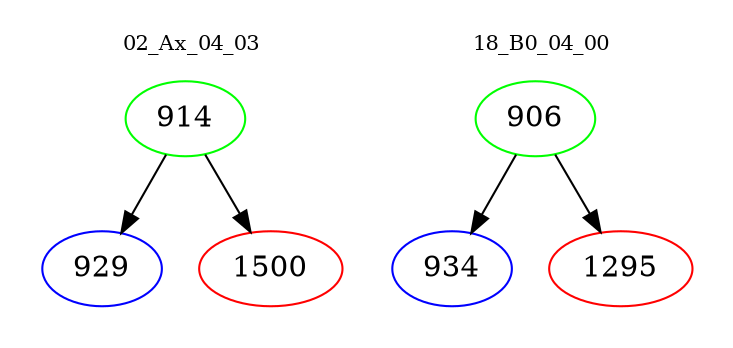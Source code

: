 digraph{
subgraph cluster_0 {
color = white
label = "02_Ax_04_03";
fontsize=10;
T0_914 [label="914", color="green"]
T0_914 -> T0_929 [color="black"]
T0_929 [label="929", color="blue"]
T0_914 -> T0_1500 [color="black"]
T0_1500 [label="1500", color="red"]
}
subgraph cluster_1 {
color = white
label = "18_B0_04_00";
fontsize=10;
T1_906 [label="906", color="green"]
T1_906 -> T1_934 [color="black"]
T1_934 [label="934", color="blue"]
T1_906 -> T1_1295 [color="black"]
T1_1295 [label="1295", color="red"]
}
}
